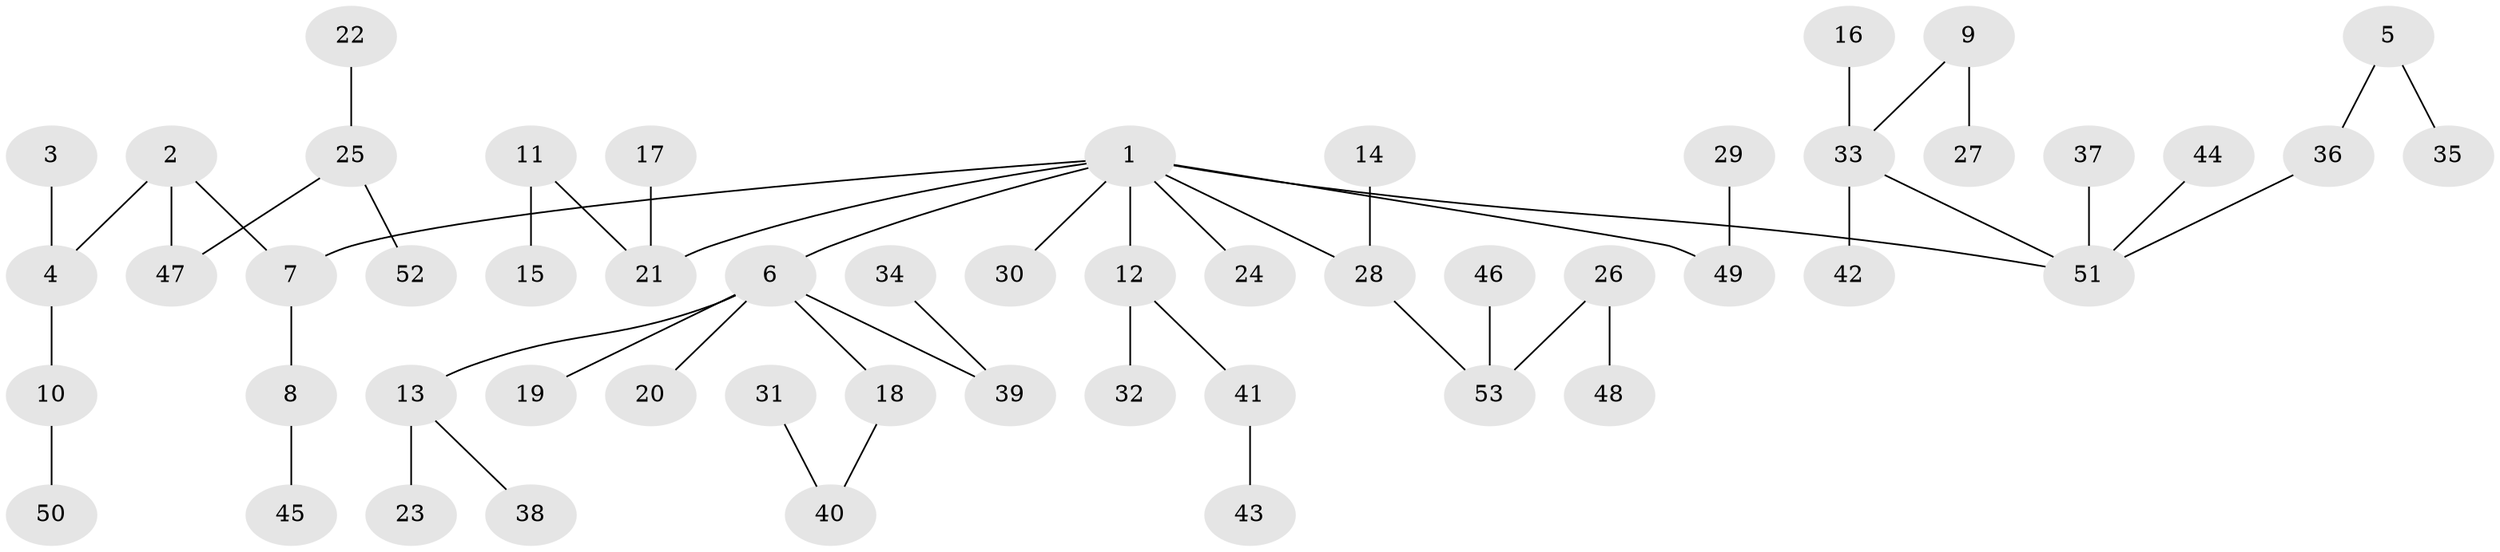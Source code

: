 // original degree distribution, {6: 0.01904761904761905, 4: 0.08571428571428572, 5: 0.01904761904761905, 3: 0.1523809523809524, 2: 0.24761904761904763, 1: 0.47619047619047616}
// Generated by graph-tools (version 1.1) at 2025/02/03/09/25 03:02:26]
// undirected, 53 vertices, 52 edges
graph export_dot {
graph [start="1"]
  node [color=gray90,style=filled];
  1;
  2;
  3;
  4;
  5;
  6;
  7;
  8;
  9;
  10;
  11;
  12;
  13;
  14;
  15;
  16;
  17;
  18;
  19;
  20;
  21;
  22;
  23;
  24;
  25;
  26;
  27;
  28;
  29;
  30;
  31;
  32;
  33;
  34;
  35;
  36;
  37;
  38;
  39;
  40;
  41;
  42;
  43;
  44;
  45;
  46;
  47;
  48;
  49;
  50;
  51;
  52;
  53;
  1 -- 6 [weight=1.0];
  1 -- 7 [weight=1.0];
  1 -- 12 [weight=1.0];
  1 -- 21 [weight=1.0];
  1 -- 24 [weight=1.0];
  1 -- 28 [weight=1.0];
  1 -- 30 [weight=1.0];
  1 -- 49 [weight=1.0];
  1 -- 51 [weight=1.0];
  2 -- 4 [weight=1.0];
  2 -- 7 [weight=1.0];
  2 -- 47 [weight=1.0];
  3 -- 4 [weight=1.0];
  4 -- 10 [weight=1.0];
  5 -- 35 [weight=1.0];
  5 -- 36 [weight=1.0];
  6 -- 13 [weight=1.0];
  6 -- 18 [weight=1.0];
  6 -- 19 [weight=1.0];
  6 -- 20 [weight=1.0];
  6 -- 39 [weight=1.0];
  7 -- 8 [weight=1.0];
  8 -- 45 [weight=1.0];
  9 -- 27 [weight=1.0];
  9 -- 33 [weight=1.0];
  10 -- 50 [weight=1.0];
  11 -- 15 [weight=1.0];
  11 -- 21 [weight=1.0];
  12 -- 32 [weight=1.0];
  12 -- 41 [weight=1.0];
  13 -- 23 [weight=1.0];
  13 -- 38 [weight=1.0];
  14 -- 28 [weight=1.0];
  16 -- 33 [weight=1.0];
  17 -- 21 [weight=1.0];
  18 -- 40 [weight=1.0];
  22 -- 25 [weight=1.0];
  25 -- 47 [weight=1.0];
  25 -- 52 [weight=1.0];
  26 -- 48 [weight=1.0];
  26 -- 53 [weight=1.0];
  28 -- 53 [weight=1.0];
  29 -- 49 [weight=1.0];
  31 -- 40 [weight=1.0];
  33 -- 42 [weight=1.0];
  33 -- 51 [weight=1.0];
  34 -- 39 [weight=1.0];
  36 -- 51 [weight=1.0];
  37 -- 51 [weight=1.0];
  41 -- 43 [weight=1.0];
  44 -- 51 [weight=1.0];
  46 -- 53 [weight=1.0];
}
